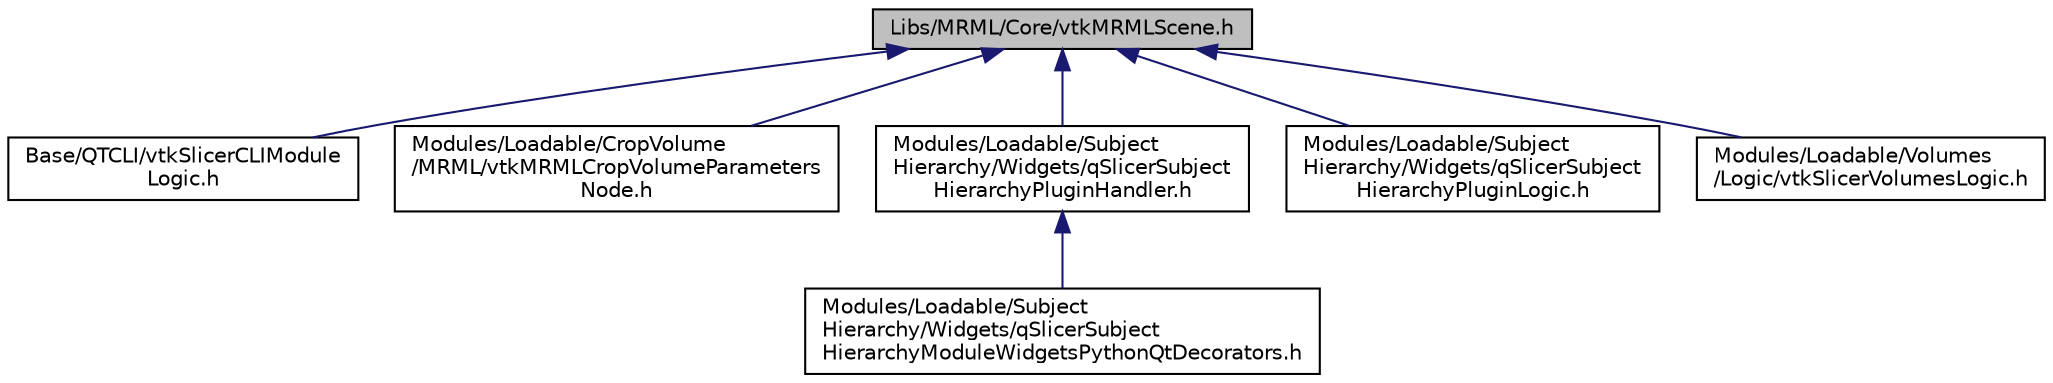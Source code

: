 digraph "Libs/MRML/Core/vtkMRMLScene.h"
{
  bgcolor="transparent";
  edge [fontname="Helvetica",fontsize="10",labelfontname="Helvetica",labelfontsize="10"];
  node [fontname="Helvetica",fontsize="10",shape=record];
  Node12 [label="Libs/MRML/Core/vtkMRMLScene.h",height=0.2,width=0.4,color="black", fillcolor="grey75", style="filled", fontcolor="black"];
  Node12 -> Node13 [dir="back",color="midnightblue",fontsize="10",style="solid",fontname="Helvetica"];
  Node13 [label="Base/QTCLI/vtkSlicerCLIModule\lLogic.h",height=0.2,width=0.4,color="black",URL="$vtkSlicerCLIModuleLogic_8h.html"];
  Node12 -> Node14 [dir="back",color="midnightblue",fontsize="10",style="solid",fontname="Helvetica"];
  Node14 [label="Modules/Loadable/CropVolume\l/MRML/vtkMRMLCropVolumeParameters\lNode.h",height=0.2,width=0.4,color="black",URL="$vtkMRMLCropVolumeParametersNode_8h.html"];
  Node12 -> Node15 [dir="back",color="midnightblue",fontsize="10",style="solid",fontname="Helvetica"];
  Node15 [label="Modules/Loadable/Subject\lHierarchy/Widgets/qSlicerSubject\lHierarchyPluginHandler.h",height=0.2,width=0.4,color="black",URL="$qSlicerSubjectHierarchyPluginHandler_8h.html"];
  Node15 -> Node16 [dir="back",color="midnightblue",fontsize="10",style="solid",fontname="Helvetica"];
  Node16 [label="Modules/Loadable/Subject\lHierarchy/Widgets/qSlicerSubject\lHierarchyModuleWidgetsPythonQtDecorators.h",height=0.2,width=0.4,color="black",URL="$qSlicerSubjectHierarchyModuleWidgetsPythonQtDecorators_8h.html"];
  Node12 -> Node17 [dir="back",color="midnightblue",fontsize="10",style="solid",fontname="Helvetica"];
  Node17 [label="Modules/Loadable/Subject\lHierarchy/Widgets/qSlicerSubject\lHierarchyPluginLogic.h",height=0.2,width=0.4,color="black",URL="$qSlicerSubjectHierarchyPluginLogic_8h.html"];
  Node12 -> Node18 [dir="back",color="midnightblue",fontsize="10",style="solid",fontname="Helvetica"];
  Node18 [label="Modules/Loadable/Volumes\l/Logic/vtkSlicerVolumesLogic.h",height=0.2,width=0.4,color="black",URL="$vtkSlicerVolumesLogic_8h.html"];
}
